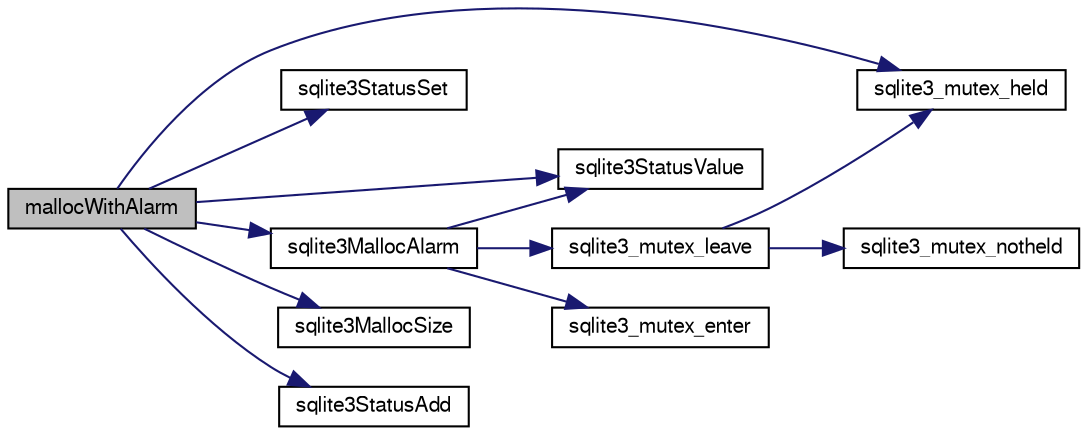 digraph "mallocWithAlarm"
{
  edge [fontname="FreeSans",fontsize="10",labelfontname="FreeSans",labelfontsize="10"];
  node [fontname="FreeSans",fontsize="10",shape=record];
  rankdir="LR";
  Node163036 [label="mallocWithAlarm",height=0.2,width=0.4,color="black", fillcolor="grey75", style="filled", fontcolor="black"];
  Node163036 -> Node163037 [color="midnightblue",fontsize="10",style="solid",fontname="FreeSans"];
  Node163037 [label="sqlite3_mutex_held",height=0.2,width=0.4,color="black", fillcolor="white", style="filled",URL="$sqlite3_8c.html#acf77da68932b6bc163c5e68547ecc3e7"];
  Node163036 -> Node163038 [color="midnightblue",fontsize="10",style="solid",fontname="FreeSans"];
  Node163038 [label="sqlite3StatusSet",height=0.2,width=0.4,color="black", fillcolor="white", style="filled",URL="$sqlite3_8c.html#afec7586c01fcb5ea17dc9d7725a589d9"];
  Node163036 -> Node163039 [color="midnightblue",fontsize="10",style="solid",fontname="FreeSans"];
  Node163039 [label="sqlite3StatusValue",height=0.2,width=0.4,color="black", fillcolor="white", style="filled",URL="$sqlite3_8c.html#a30b8ac296c6e200c1fa57708d52c6ef6"];
  Node163036 -> Node163040 [color="midnightblue",fontsize="10",style="solid",fontname="FreeSans"];
  Node163040 [label="sqlite3MallocAlarm",height=0.2,width=0.4,color="black", fillcolor="white", style="filled",URL="$sqlite3_8c.html#ada66988e8471d1198f3219c062377508"];
  Node163040 -> Node163039 [color="midnightblue",fontsize="10",style="solid",fontname="FreeSans"];
  Node163040 -> Node163041 [color="midnightblue",fontsize="10",style="solid",fontname="FreeSans"];
  Node163041 [label="sqlite3_mutex_leave",height=0.2,width=0.4,color="black", fillcolor="white", style="filled",URL="$sqlite3_8c.html#a5838d235601dbd3c1fa993555c6bcc93"];
  Node163041 -> Node163037 [color="midnightblue",fontsize="10",style="solid",fontname="FreeSans"];
  Node163041 -> Node163042 [color="midnightblue",fontsize="10",style="solid",fontname="FreeSans"];
  Node163042 [label="sqlite3_mutex_notheld",height=0.2,width=0.4,color="black", fillcolor="white", style="filled",URL="$sqlite3_8c.html#a83967c837c1c000d3b5adcfaa688f5dc"];
  Node163040 -> Node163043 [color="midnightblue",fontsize="10",style="solid",fontname="FreeSans"];
  Node163043 [label="sqlite3_mutex_enter",height=0.2,width=0.4,color="black", fillcolor="white", style="filled",URL="$sqlite3_8c.html#a1c12cde690bd89f104de5cbad12a6bf5"];
  Node163036 -> Node163044 [color="midnightblue",fontsize="10",style="solid",fontname="FreeSans"];
  Node163044 [label="sqlite3MallocSize",height=0.2,width=0.4,color="black", fillcolor="white", style="filled",URL="$sqlite3_8c.html#acf5d2a5f35270bafb050bd2def576955"];
  Node163036 -> Node163045 [color="midnightblue",fontsize="10",style="solid",fontname="FreeSans"];
  Node163045 [label="sqlite3StatusAdd",height=0.2,width=0.4,color="black", fillcolor="white", style="filled",URL="$sqlite3_8c.html#afa029f93586aeab4cc85360905dae9cd"];
}
